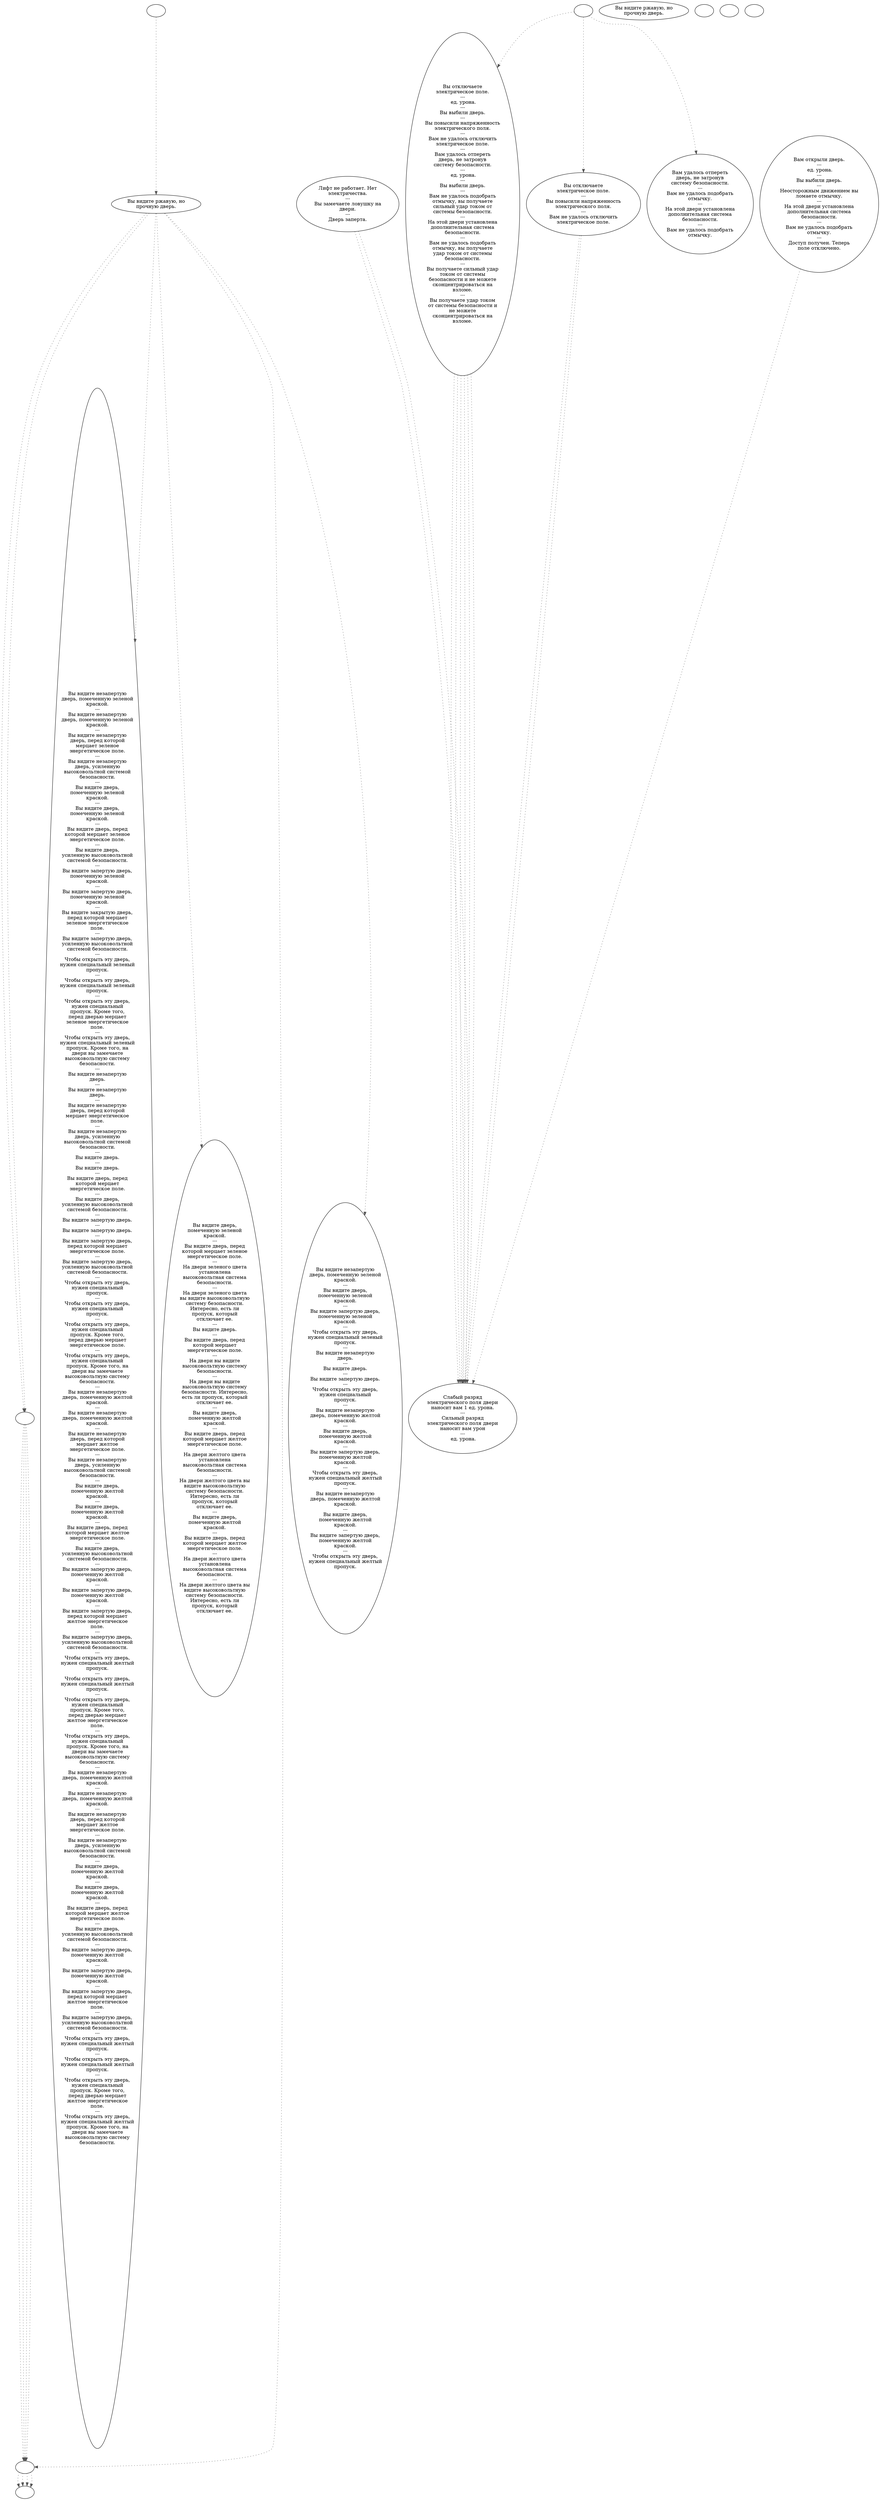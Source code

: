 digraph gloyldor {
  "start" [style=filled       fillcolor="#FFFFFF"       color="#000000"]
  "start" -> "description_p_proc" [style=dotted color="#555555"]
  "start" [label=""]
  "use_p_proc" [style=filled       fillcolor="#FFFFFF"       color="#000000"]
  "use_p_proc" -> "Damage_Dude" [style=dotted color="#555555"]
  "use_p_proc" -> "Damage_Dude" [style=dotted color="#555555"]
  "use_p_proc" [label="Лифт не работает. Нет\nэлектричества.\n---\nВы замечаете ловушку на\nдвери.\n---\nДверь заперта."]
  "use_skill_on_p_proc" [style=filled       fillcolor="#FFFFFF"       color="#000000"]
  "use_skill_on_p_proc" -> "Trapped_And_Locked" [style=dotted color="#555555"]
  "use_skill_on_p_proc" -> "Trapped_Door" [style=dotted color="#555555"]
  "use_skill_on_p_proc" -> "Locked_Door" [style=dotted color="#555555"]
  "use_skill_on_p_proc" [label=""]
  "use_obj_on_p_proc" [style=filled       fillcolor="#FFFFFF"       color="#000000"]
  "use_obj_on_p_proc" -> "Damage_Dude" [style=dotted color="#555555"]
  "use_obj_on_p_proc" [label="Вам открыли дверь.\n---\n ед. урона.\n---\nВы выбили дверь.\n---\nНеосторожным движением вы\nломаете отмычку.\n---\nНа этой двери установлена\nдополнительная система\nбезопасности.\n---\nВам не удалось подобрать\nотмычку.\n---\nДоступ получен. Теперь\nполе отключено."]
  "look_at_p_proc" [style=filled       fillcolor="#FFFFFF"       color="#000000"]
  "look_at_p_proc" [label="Вы видите ржавую, но\nпрочную дверь."]
  "description_p_proc" [style=filled       fillcolor="#FFFFFF"       color="#000000"]
  "description_p_proc" -> "Skill_Checks" [style=dotted color="#555555"]
  "description_p_proc" -> "Display_Armed_And_Locked" [style=dotted color="#555555"]
  "description_p_proc" -> "Skill_Checks" [style=dotted color="#555555"]
  "description_p_proc" -> "Display_Trapped" [style=dotted color="#555555"]
  "description_p_proc" -> "Locks_Check" [style=dotted color="#555555"]
  "description_p_proc" -> "Display_Locked" [style=dotted color="#555555"]
  "description_p_proc" [label="Вы видите ржавую, но\nпрочную дверь."]
  "damage_p_proc" [style=filled       fillcolor="#FFFFFF"       color="#000000"]
  "damage_p_proc" [label=""]
  "map_enter_p_proc" [style=filled       fillcolor="#FFFFFF"       color="#000000"]
  "map_enter_p_proc" [label=""]
  "map_update_p_proc" [style=filled       fillcolor="#FFFFFF"       color="#000000"]
  "map_update_p_proc" [label=""]
  "Trapped_And_Locked" [style=filled       fillcolor="#FFFFFF"       color="#000000"]
  "Trapped_And_Locked" -> "Damage_Dude" [style=dotted color="#555555"]
  "Trapped_And_Locked" -> "Damage_Dude" [style=dotted color="#555555"]
  "Trapped_And_Locked" -> "Damage_Dude" [style=dotted color="#555555"]
  "Trapped_And_Locked" -> "Damage_Dude" [style=dotted color="#555555"]
  "Trapped_And_Locked" -> "Damage_Dude" [style=dotted color="#555555"]
  "Trapped_And_Locked" -> "Damage_Dude" [style=dotted color="#555555"]
  "Trapped_And_Locked" [label="Вы отключаете\nэлектрическое поле.\n---\n ед. урона.\n---\nВы выбили дверь.\n---\nВы повысили напряженность\nэлектрического поля.\n---\nВам не удалось отключить\nэлектрическое поле.\n---\nВам удалось отпереть\nдверь, не затронув\nсистему безопасности.\n---\n ед. урона.\n---\nВы выбили дверь.\n---\nВам не удалось подобрать\nотмычку, вы получаете\nсильный удар током от\nсистемы безопасности.\n---\nНа этой двери установлена\nдополнительная система\nбезопасности.\n---\nВам не удалось подобрать\nотмычку, вы получаете\nудар током от системы\nбезопасности.\n---\nВы получаете сильный удар\nтоком от системы\nбезопасности и не можете\nсконцентрироваться на\nвзломе.\n---\nВы получаете удар током\nот системы безопасности и\nне можете\nсконцентрироваться на\nвзломе."]
  "Locked_Door" [style=filled       fillcolor="#FFFFFF"       color="#000000"]
  "Locked_Door" [label="Вам удалось отпереть\nдверь, не затронув\nсистему безопасности.\n---\nВам не удалось подобрать\nотмычку.\n---\nНа этой двери установлена\nдополнительная система\nбезопасности.\n---\nВам не удалось подобрать\nотмычку."]
  "Trapped_Door" [style=filled       fillcolor="#FFFFFF"       color="#000000"]
  "Trapped_Door" -> "Damage_Dude" [style=dotted color="#555555"]
  "Trapped_Door" -> "Damage_Dude" [style=dotted color="#555555"]
  "Trapped_Door" [label="Вы отключаете\nэлектрическое поле.\n---\nВы повысили напряженность\nэлектрического поля.\n---\nВам не удалось отключить\nэлектрическое поле."]
  "Damage_Dude" [style=filled       fillcolor="#FFFFFF"       color="#000000"]
  "Damage_Dude" [label="Слабый разряд\nэлектрического поля двери\nнаносит вам 1 ед. урона.\n---\nСильный разряд\nэлектрического поля двери\nнаносит вам урон\n---\n ед. урона."]
  "Skill_Checks" [style=filled       fillcolor="#FFFFFF"       color="#000000"]
  "Skill_Checks" -> "Locks_Check" [style=dotted color="#555555"]
  "Skill_Checks" -> "Locks_Check" [style=dotted color="#555555"]
  "Skill_Checks" -> "Locks_Check" [style=dotted color="#555555"]
  "Skill_Checks" -> "Locks_Check" [style=dotted color="#555555"]
  "Skill_Checks" [label=""]
  "Stat_Checks" [style=filled       fillcolor="#FFFFFF"       color="#000000"]
  "Stat_Checks" [label=""]
  "Locks_Check" [style=filled       fillcolor="#FFFFFF"       color="#000000"]
  "Locks_Check" -> "Stat_Checks" [style=dotted color="#555555"]
  "Locks_Check" -> "Stat_Checks" [style=dotted color="#555555"]
  "Locks_Check" -> "Stat_Checks" [style=dotted color="#555555"]
  "Locks_Check" -> "Stat_Checks" [style=dotted color="#555555"]
  "Locks_Check" [label=""]
  "Display_Armed_And_Locked" [style=filled       fillcolor="#FFFFFF"       color="#000000"]
  "Display_Armed_And_Locked" [label="Вы видите незапертую\nдверь, помеченную зеленой\nкраской.\n---\nВы видите незапертую\nдверь, помеченную зеленой\nкраской.\n---\nВы видите незапертую\nдверь, перед которой\nмерцает зеленое\nэнергетическое поле.\n---\nВы видите незапертую\nдверь, усиленную\nвысоковольтной системой\nбезопасности.\n---\nВы видите дверь,\nпомеченную зеленой\nкраской.\n---\nВы видите дверь,\nпомеченную зеленой\nкраской.\n---\nВы видите дверь, перед\nкоторой мерцает зеленое\nэнергетическое поле.\n---\nВы видите дверь,\nусиленную высоковольтной\nсистемой безопасности.\n---\nВы видите запертую дверь,\nпомеченную зеленой\nкраской.\n---\nВы видите запертую дверь,\nпомеченную зеленой\nкраской.\n---\nВы видите закрытую дверь,\nперед которой мерцает\nзеленое энергетическое\nполе.\n---\nВы видите запертую дверь,\nусиленную высоковольтной\nсистемой безопасности.\n---\nЧтобы открыть эту дверь,\nнужен специальный зеленый\nпропуск.\n---\nЧтобы открыть эту дверь,\nнужен специальный зеленый\nпропуск.\n---\nЧтобы открыть эту дверь,\nнужен специальный\nпропуск. Кроме того,\nперед дверью мерцает\nзеленое энергетическое\nполе.\n---\nЧтобы открыть эту дверь,\nнужен специальный зеленый\nпропуск. Кроме того, на\nдвери вы замечаете\nвысоковольтную систему\nбезопасности.\n---\nВы видите незапертую\nдверь.\n---\nВы видите незапертую\nдверь.\n---\nВы видите незапертую\nдверь, перед которой\nмерцает энергетическое\nполе.\n---\nВы видите незапертую\nдверь, усиленную\nвысоковольтной системой\nбезопасности.\n---\nВы видите дверь.\n---\nВы видите дверь.\n---\nВы видите дверь, перед\nкоторой мерцает\nэнергетическое поле.\n---\nВы видите дверь,\nусиленную высоковольтной\nсистемой безопасности.\n---\nВы видите запертую дверь.\n---\nВы видите запертую дверь.\n---\nВы видите запертую дверь,\nперед которой мерцает\nэнергетическое поле.\n---\nВы видите запертую дверь,\nусиленную высоковольтной\nсистемой безопасности.\n---\nЧтобы открыть эту дверь,\nнужен специальный\nпропуск.\n---\nЧтобы открыть эту дверь,\nнужен специальный\nпропуск.\n---\nЧтобы открыть эту дверь,\nнужен специальный\nпропуск. Кроме того,\nперед дверью мерцает\nэнергетическое поле.\n---\nЧтобы открыть эту дверь,\nнужен специальный\nпропуск. Кроме того, на\nдвери вы замечаете\nвысоковольтную систему\nбезопасности.\n---\nВы видите незапертую\nдверь, помеченную желтой\nкраской.\n---\nВы видите незапертую\nдверь, помеченную желтой\nкраской.\n---\nВы видите незапертую\nдверь, перед которой\nмерцает желтое\nэнергетическое поле.\n---\nВы видите незапертую\nдверь, усиленную\nвысоковольтной системой\nбезопасности.\n---\nВы видите дверь,\nпомеченную желтой\nкраской.\n---\nВы видите дверь,\nпомеченную желтой\nкраской.\n---\nВы видите дверь, перед\nкоторой мерцает желтое\nэнергетическое поле.\n---\nВы видите дверь,\nусиленную высоковольтной\nсистемой безопасности.\n---\nВы видите запертую дверь,\nпомеченную желтой\nкраской.\n---\nВы видите запертую дверь,\nпомеченную желтой\nкраской.\n---\nВы видите запертую дверь,\nперед которой мерцает\nжелтое энергетическое\nполе.\n---\nВы видите запертую дверь,\nусиленную высоковольтной\nсистемой безопасности.\n---\nЧтобы открыть эту дверь,\nнужен специальный желтый\nпропуск.\n---\nЧтобы открыть эту дверь,\nнужен специальный желтый\nпропуск.\n---\nЧтобы открыть эту дверь,\nнужен специальный\nпропуск. Кроме того,\nперед дверью мерцает\nжелтое энергетическое\nполе.\n---\nЧтобы открыть эту дверь,\nнужен специальный\nпропуск. Кроме того, на\nдвери вы замечаете\nвысоковольтную систему\nбезопасности.\n---\nВы видите незапертую\nдверь, помеченную желтой\nкраской.\n---\nВы видите незапертую\nдверь, помеченную желтой\nкраской.\n---\nВы видите незапертую\nдверь, перед которой\nмерцает желтое\nэнергетическое поле.\n---\nВы видите незапертую\nдверь, усиленную\nвысоковольтной системой\nбезопасности.\n---\nВы видите дверь,\nпомеченную желтой\nкраской.\n---\nВы видите дверь,\nпомеченную желтой\nкраской.\n---\nВы видите дверь, перед\nкоторой мерцает желтое\nэнергетическое поле.\n---\nВы видите дверь,\nусиленную высоковольтной\nсистемой безопасности.\n---\nВы видите запертую дверь,\nпомеченную желтой\nкраской.\n---\nВы видите запертую дверь,\nпомеченную желтой\nкраской.\n---\nВы видите запертую дверь,\nперед которой мерцает\nжелтое энергетическое\nполе.\n---\nВы видите запертую дверь,\nусиленную высоковольтной\nсистемой безопасности.\n---\nЧтобы открыть эту дверь,\nнужен специальный желтый\nпропуск.\n---\nЧтобы открыть эту дверь,\nнужен специальный желтый\nпропуск.\n---\nЧтобы открыть эту дверь,\nнужен специальный\nпропуск. Кроме того,\nперед дверью мерцает\nжелтое энергетическое\nполе.\n---\nЧтобы открыть эту дверь,\nнужен специальный желтый\nпропуск. Кроме того, на\nдвери вы замечаете\nвысоковольтную систему\nбезопасности."]
  "Display_Locked" [style=filled       fillcolor="#FFFFFF"       color="#000000"]
  "Display_Locked" [label="Вы видите незапертую\nдверь, помеченную зеленой\nкраской.\n---\nВы видите дверь,\nпомеченную зеленой\nкраской.\n---\nВы видите запертую дверь,\nпомеченную зеленой\nкраской.\n---\nЧтобы открыть эту дверь,\nнужен специальный зеленый\nпропуск.\n---\nВы видите незапертую\nдверь.\n---\nВы видите дверь.\n---\nВы видите запертую дверь.\n---\nЧтобы открыть эту дверь,\nнужен специальный\nпропуск.\n---\nВы видите незапертую\nдверь, помеченную желтой\nкраской.\n---\nВы видите дверь,\nпомеченную желтой\nкраской.\n---\nВы видите запертую дверь,\nпомеченную желтой\nкраской.\n---\nЧтобы открыть эту дверь,\nнужен специальный желтый\nпропуск.\n---\nВы видите незапертую\nдверь, помеченную желтой\nкраской.\n---\nВы видите дверь,\nпомеченную желтой\nкраской.\n---\nВы видите запертую дверь,\nпомеченную желтой\nкраской.\n---\nЧтобы открыть эту дверь,\nнужен специальный желтый\nпропуск."]
  "Display_Trapped" [style=filled       fillcolor="#FFFFFF"       color="#000000"]
  "Display_Trapped" [label="Вы видите дверь,\nпомеченную зеленой\nкраской.\n---\nВы видите дверь, перед\nкоторой мерцает зеленое\nэнергетическое поле.\n---\nНа двери зеленого цвета\nустановлена\nвысоковольтная система\nбезопасности.\n---\nНа двери зеленого цвета\nвы видите высоковольтную\nсистему безопасности.\nИнтересно, есть ли\nпропуск, который\nотключает ее.\n---\nВы видите дверь.\n---\nВы видите дверь, перед\nкоторой мерцает\nэнергетическое поле.\n---\nНа двери вы видите\nвысоковольтную систему\nбезопасности.\n---\nНа двери вы видите\nвысоковольтную систему\nбезопасности. Интересно,\nесть ли пропуск, который\nотключает ее.\n---\nВы видите дверь,\nпомеченную желтой\nкраской.\n---\nВы видите дверь, перед\nкоторой мерцает желтое\nэнергетическое поле.\n---\nНа двери желтого цвета\nустановлена\nвысоковольтная система\nбезопасности.\n---\nНа двери желтого цвета вы\nвидите высоковольтную\nсистему безопасности.\nИнтересно, есть ли\nпропуск, который\nотключает ее.\n---\nВы видите дверь,\nпомеченную желтой\nкраской.\n---\nВы видите дверь, перед\nкоторой мерцает желтое\nэнергетическое поле.\n---\nНа двери желтого цвета\nустановлена\nвысоковольтная система\nбезопасности.\n---\nНа двери желтого цвета вы\nвидите высоковольтную\nсистему безопасности.\nИнтересно, есть ли\nпропуск, который\nотключает ее."]
}